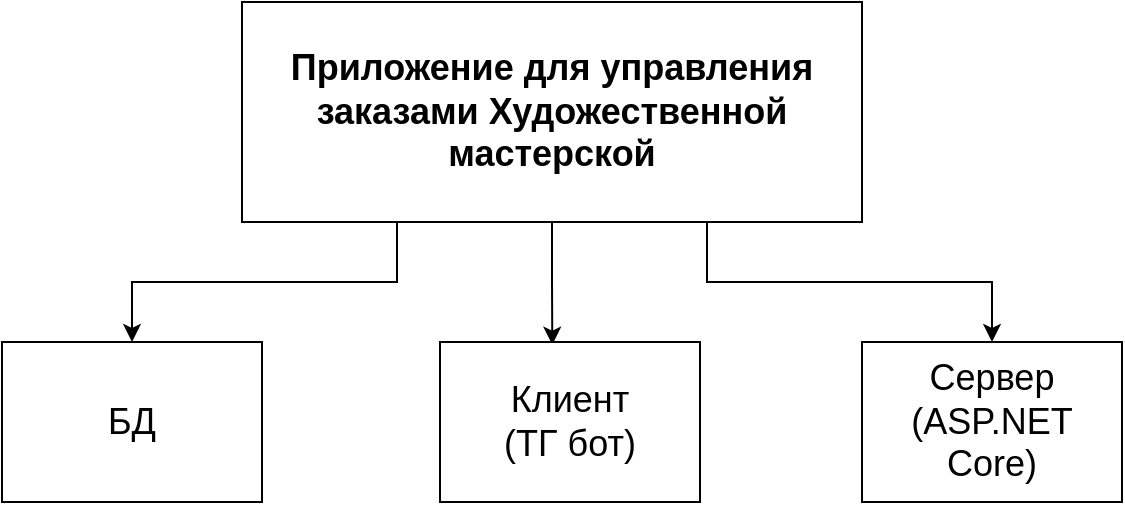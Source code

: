 <mxfile version="20.1.1" type="device"><diagram id="_jjD9jq2gZo3-ZV9-lAy" name="Page-1"><mxGraphModel dx="1038" dy="547" grid="1" gridSize="10" guides="1" tooltips="1" connect="1" arrows="1" fold="1" page="1" pageScale="1" pageWidth="827" pageHeight="1169" math="0" shadow="0"><root><mxCell id="0"/><mxCell id="1" parent="0"/><mxCell id="XuM-UENZHcT3HvyjhMLN-7" style="edgeStyle=orthogonalEdgeStyle;rounded=0;orthogonalLoop=1;jettySize=auto;html=1;exitX=0.25;exitY=1;exitDx=0;exitDy=0;entryX=0.5;entryY=0;entryDx=0;entryDy=0;fontSize=18;" edge="1" parent="1" source="XuM-UENZHcT3HvyjhMLN-1" target="XuM-UENZHcT3HvyjhMLN-2"><mxGeometry relative="1" as="geometry"/></mxCell><mxCell id="XuM-UENZHcT3HvyjhMLN-8" style="edgeStyle=orthogonalEdgeStyle;rounded=0;orthogonalLoop=1;jettySize=auto;html=1;exitX=0.5;exitY=1;exitDx=0;exitDy=0;entryX=0.432;entryY=0.017;entryDx=0;entryDy=0;entryPerimeter=0;fontSize=18;" edge="1" parent="1" source="XuM-UENZHcT3HvyjhMLN-1" target="XuM-UENZHcT3HvyjhMLN-5"><mxGeometry relative="1" as="geometry"/></mxCell><mxCell id="XuM-UENZHcT3HvyjhMLN-9" style="edgeStyle=orthogonalEdgeStyle;rounded=0;orthogonalLoop=1;jettySize=auto;html=1;exitX=0.75;exitY=1;exitDx=0;exitDy=0;entryX=0.5;entryY=0;entryDx=0;entryDy=0;fontSize=18;" edge="1" parent="1" source="XuM-UENZHcT3HvyjhMLN-1" target="XuM-UENZHcT3HvyjhMLN-6"><mxGeometry relative="1" as="geometry"/></mxCell><mxCell id="XuM-UENZHcT3HvyjhMLN-1" value="&lt;font style=&quot;font-size: 18px;&quot;&gt;&lt;b&gt;Приложение для управления заказами Художественной мастерской&lt;/b&gt;&lt;/font&gt;" style="rounded=0;whiteSpace=wrap;html=1;" vertex="1" parent="1"><mxGeometry x="250" y="50" width="310" height="110" as="geometry"/></mxCell><mxCell id="XuM-UENZHcT3HvyjhMLN-2" value="БД" style="rounded=0;whiteSpace=wrap;html=1;fontSize=18;" vertex="1" parent="1"><mxGeometry x="130" y="220" width="130" height="80" as="geometry"/></mxCell><mxCell id="XuM-UENZHcT3HvyjhMLN-5" value="Клиент&lt;br&gt;(ТГ бот)" style="rounded=0;whiteSpace=wrap;html=1;fontSize=18;" vertex="1" parent="1"><mxGeometry x="349" y="220" width="130" height="80" as="geometry"/></mxCell><mxCell id="XuM-UENZHcT3HvyjhMLN-6" value="Сервер&lt;br&gt;(ASP.NET Core)" style="rounded=0;whiteSpace=wrap;html=1;fontSize=18;" vertex="1" parent="1"><mxGeometry x="560" y="220" width="130" height="80" as="geometry"/></mxCell></root></mxGraphModel></diagram></mxfile>